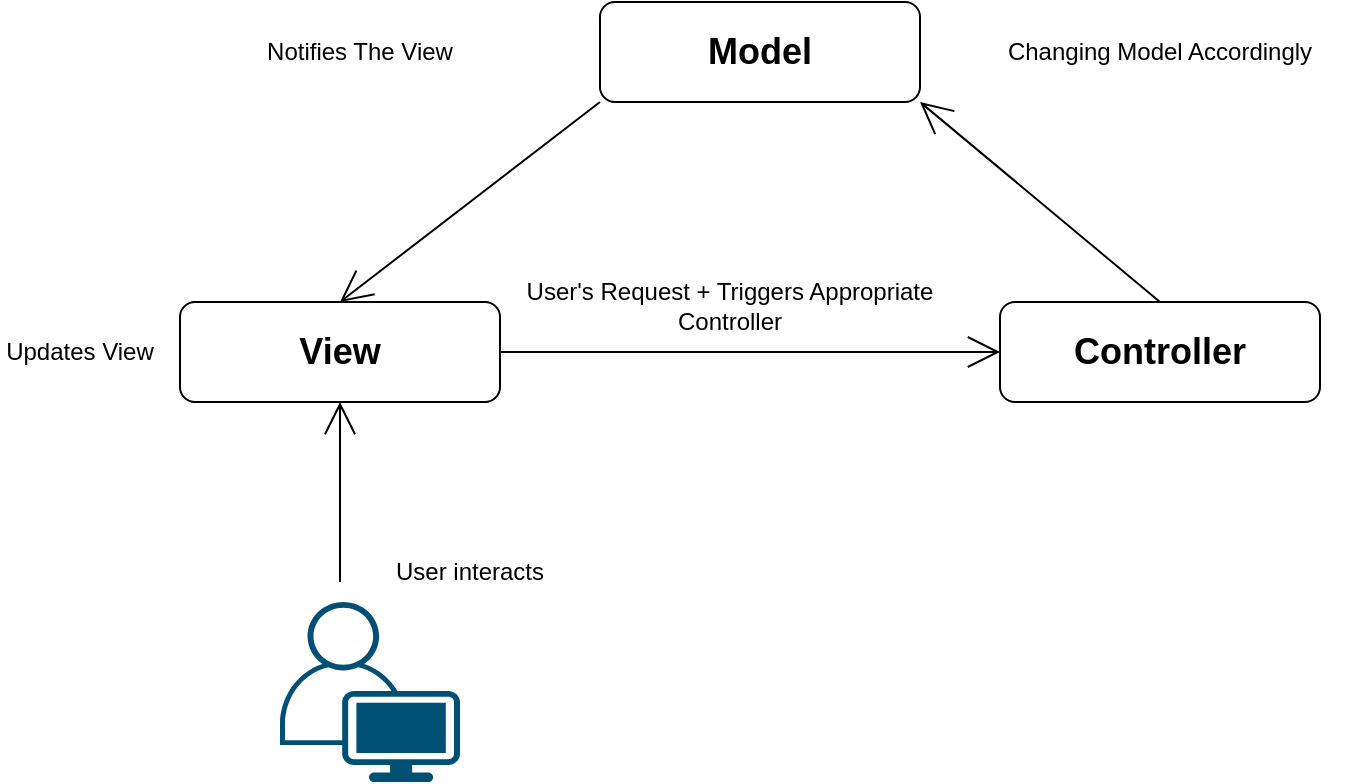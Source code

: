 <mxfile version="26.1.1">
  <diagram name="Page-1" id="m17UPKuX9hFqOS0qIlQE">
    <mxGraphModel dx="743" dy="480" grid="1" gridSize="10" guides="1" tooltips="1" connect="1" arrows="1" fold="1" page="1" pageScale="1" pageWidth="570" pageHeight="940" math="0" shadow="0">
      <root>
        <mxCell id="0" />
        <mxCell id="1" parent="0" />
        <mxCell id="USxJAXsGFw1MtDUTi-lr-1" value="&lt;font style=&quot;font-size: 18px;&quot;&gt;&lt;b&gt;View&lt;/b&gt;&lt;/font&gt;" style="rounded=1;whiteSpace=wrap;html=1;fillColor=none;" vertex="1" parent="1">
          <mxGeometry x="90" y="220" width="160" height="50" as="geometry" />
        </mxCell>
        <mxCell id="USxJAXsGFw1MtDUTi-lr-2" value="&lt;span style=&quot;font-size: 18px;&quot;&gt;&lt;b&gt;Controller&lt;/b&gt;&lt;/span&gt;" style="rounded=1;whiteSpace=wrap;html=1;fillColor=none;" vertex="1" parent="1">
          <mxGeometry x="500" y="220" width="160" height="50" as="geometry" />
        </mxCell>
        <mxCell id="USxJAXsGFw1MtDUTi-lr-3" value="&lt;span style=&quot;font-size: 18px;&quot;&gt;&lt;b&gt;Model&lt;/b&gt;&lt;/span&gt;" style="rounded=1;whiteSpace=wrap;html=1;fillColor=none;" vertex="1" parent="1">
          <mxGeometry x="300" y="70" width="160" height="50" as="geometry" />
        </mxCell>
        <mxCell id="USxJAXsGFw1MtDUTi-lr-4" value="" style="points=[[0.35,0,0],[0.98,0.51,0],[1,0.71,0],[0.67,1,0],[0,0.795,0],[0,0.65,0]];verticalLabelPosition=bottom;sketch=0;html=1;verticalAlign=top;aspect=fixed;align=center;pointerEvents=1;shape=mxgraph.cisco19.user;fillColor=#005073;strokeColor=none;" vertex="1" parent="1">
          <mxGeometry x="140" y="370" width="90" height="90" as="geometry" />
        </mxCell>
        <mxCell id="USxJAXsGFw1MtDUTi-lr-5" value="" style="endArrow=open;html=1;rounded=0;endFill=0;bendable=0;endSize=14;entryX=0.5;entryY=1;entryDx=0;entryDy=0;" edge="1" parent="1" target="USxJAXsGFw1MtDUTi-lr-1">
          <mxGeometry width="50" height="50" relative="1" as="geometry">
            <mxPoint x="170" y="360" as="sourcePoint" />
            <mxPoint x="310" y="240" as="targetPoint" />
          </mxGeometry>
        </mxCell>
        <mxCell id="USxJAXsGFw1MtDUTi-lr-6" value="" style="endArrow=open;html=1;rounded=0;endFill=0;bendable=0;endSize=14;entryX=0;entryY=0.5;entryDx=0;entryDy=0;exitX=1;exitY=0.5;exitDx=0;exitDy=0;" edge="1" parent="1" source="USxJAXsGFw1MtDUTi-lr-1" target="USxJAXsGFw1MtDUTi-lr-2">
          <mxGeometry width="50" height="50" relative="1" as="geometry">
            <mxPoint x="180" y="370" as="sourcePoint" />
            <mxPoint x="180" y="280" as="targetPoint" />
          </mxGeometry>
        </mxCell>
        <mxCell id="USxJAXsGFw1MtDUTi-lr-7" value="" style="endArrow=open;html=1;rounded=0;endFill=0;bendable=0;endSize=14;entryX=1;entryY=1;entryDx=0;entryDy=0;exitX=0.5;exitY=0;exitDx=0;exitDy=0;" edge="1" parent="1" source="USxJAXsGFw1MtDUTi-lr-2" target="USxJAXsGFw1MtDUTi-lr-3">
          <mxGeometry width="50" height="50" relative="1" as="geometry">
            <mxPoint x="260" y="255" as="sourcePoint" />
            <mxPoint x="510" y="255" as="targetPoint" />
          </mxGeometry>
        </mxCell>
        <mxCell id="USxJAXsGFw1MtDUTi-lr-8" value="" style="endArrow=open;html=1;rounded=0;endFill=0;bendable=0;endSize=14;entryX=0.5;entryY=0;entryDx=0;entryDy=0;exitX=0;exitY=1;exitDx=0;exitDy=0;" edge="1" parent="1" source="USxJAXsGFw1MtDUTi-lr-3" target="USxJAXsGFw1MtDUTi-lr-1">
          <mxGeometry width="50" height="50" relative="1" as="geometry">
            <mxPoint x="590" y="230" as="sourcePoint" />
            <mxPoint x="470" y="130" as="targetPoint" />
          </mxGeometry>
        </mxCell>
        <mxCell id="USxJAXsGFw1MtDUTi-lr-11" value="User&amp;nbsp;interacts" style="text;html=1;align=center;verticalAlign=middle;whiteSpace=wrap;rounded=0;" vertex="1" parent="1">
          <mxGeometry x="190" y="340" width="90" height="30" as="geometry" />
        </mxCell>
        <mxCell id="USxJAXsGFw1MtDUTi-lr-12" value="User&#39;s Request + Triggers Appropriate Controller" style="text;html=1;align=center;verticalAlign=middle;whiteSpace=wrap;rounded=0;" vertex="1" parent="1">
          <mxGeometry x="260" y="207" width="210" height="30" as="geometry" />
        </mxCell>
        <mxCell id="USxJAXsGFw1MtDUTi-lr-13" value="Changing Model Accordingly" style="text;html=1;align=center;verticalAlign=middle;whiteSpace=wrap;rounded=0;rotation=0;" vertex="1" parent="1">
          <mxGeometry x="475" y="80" width="210" height="30" as="geometry" />
        </mxCell>
        <mxCell id="USxJAXsGFw1MtDUTi-lr-15" value="Updates View" style="text;html=1;align=center;verticalAlign=middle;whiteSpace=wrap;rounded=0;rotation=0;" vertex="1" parent="1">
          <mxGeometry y="230" width="80" height="30" as="geometry" />
        </mxCell>
        <mxCell id="USxJAXsGFw1MtDUTi-lr-16" value="Notifies The View" style="text;html=1;align=center;verticalAlign=middle;whiteSpace=wrap;rounded=0;rotation=0;" vertex="1" parent="1">
          <mxGeometry x="75" y="80" width="210" height="30" as="geometry" />
        </mxCell>
      </root>
    </mxGraphModel>
  </diagram>
</mxfile>
